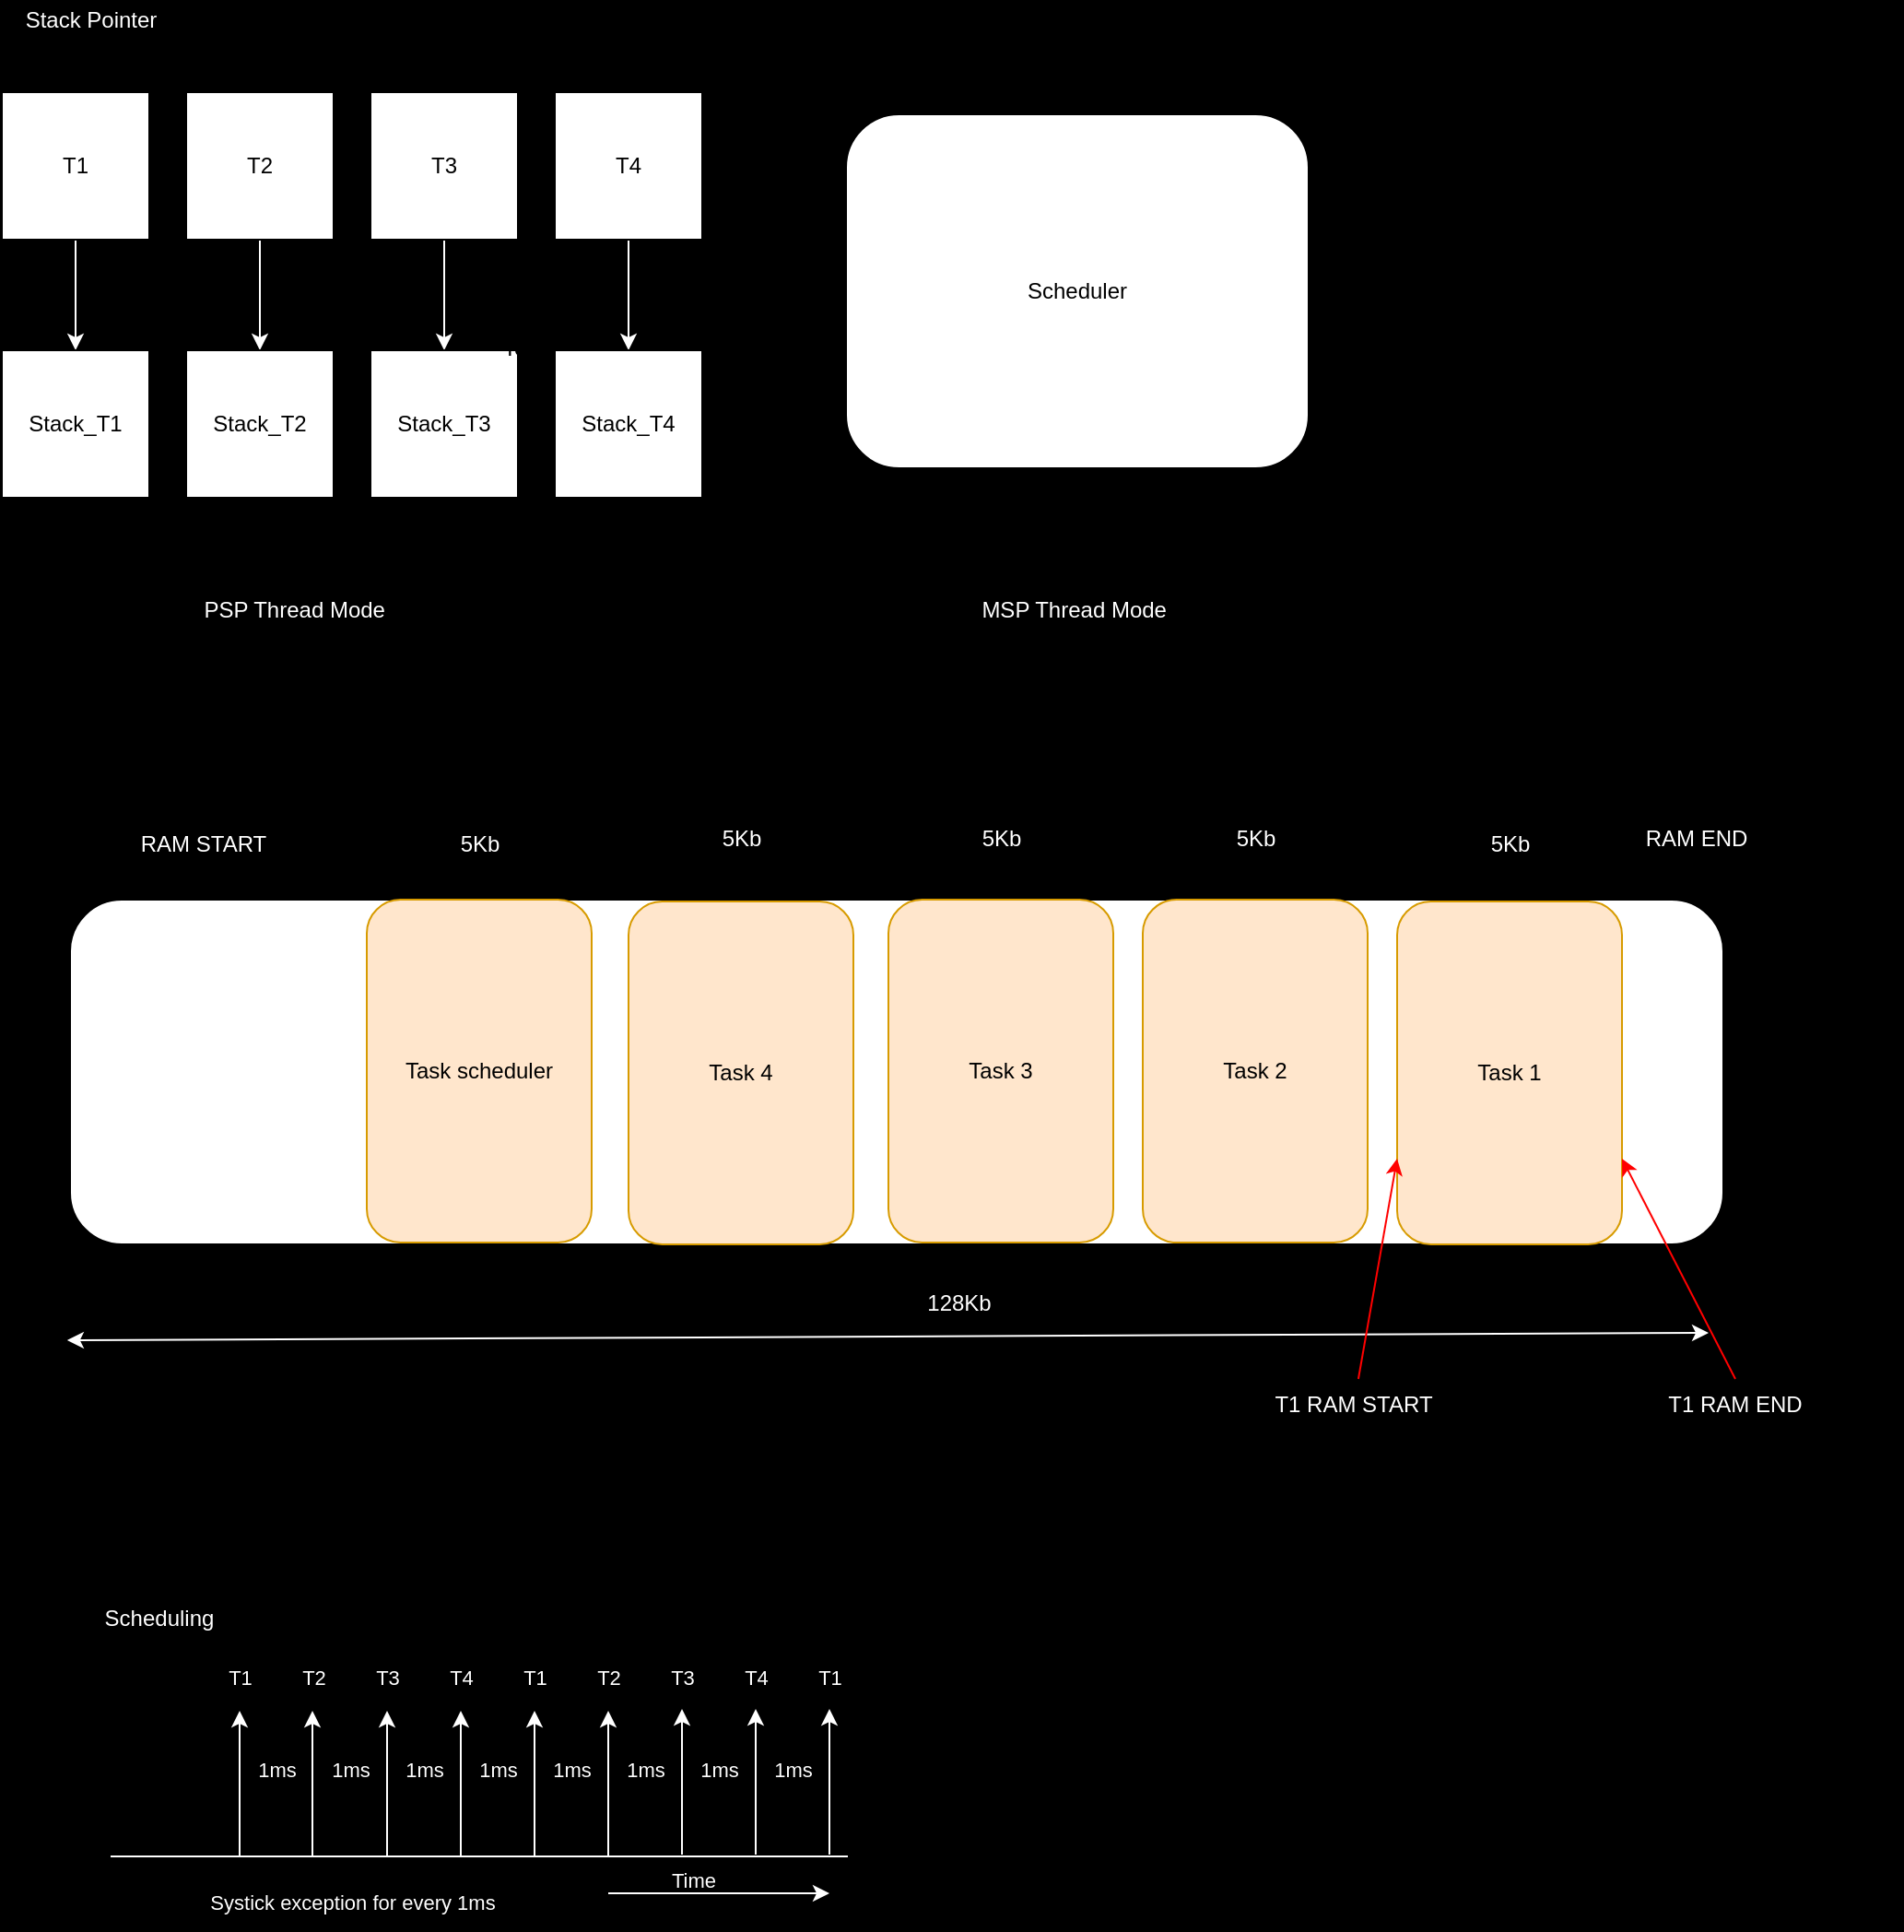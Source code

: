 <mxfile>
    <diagram id="E7ldCtruO4oG1RlkcBHm" name="Page-1">
        <mxGraphModel dx="474" dy="313" grid="0" gridSize="10" guides="1" tooltips="1" connect="1" arrows="1" fold="1" page="1" pageScale="1" pageWidth="1100" pageHeight="850" background="light-dark(#000000, #121212)" math="0" shadow="0" adaptiveColors="auto">
            <root>
                <mxCell id="0"/>
                <mxCell id="1" parent="0"/>
                <mxCell id="2" value="&lt;font style=&quot;color: light-dark(rgb(255, 255, 255), rgb(237, 237, 237));&quot;&gt;Stack Pointer&lt;/font&gt;" style="text;html=1;align=center;verticalAlign=middle;whiteSpace=wrap;rounded=0;" parent="1" vertex="1">
                    <mxGeometry x="31" y="33" width="97" height="22" as="geometry"/>
                </mxCell>
                <mxCell id="12" style="edgeStyle=none;html=1;exitX=0.5;exitY=1;exitDx=0;exitDy=0;entryX=0.5;entryY=0;entryDx=0;entryDy=0;strokeColor=light-dark(#ffffff, #ededed);" parent="1" source="3" target="8" edge="1">
                    <mxGeometry relative="1" as="geometry"/>
                </mxCell>
                <mxCell id="3" value="T1" style="whiteSpace=wrap;html=1;aspect=fixed;" parent="1" vertex="1">
                    <mxGeometry x="31" y="83" width="80" height="80" as="geometry"/>
                </mxCell>
                <mxCell id="13" style="edgeStyle=none;html=1;exitX=0.5;exitY=1;exitDx=0;exitDy=0;entryX=0.5;entryY=0;entryDx=0;entryDy=0;strokeColor=light-dark(#ffffff, #ededed);" parent="1" source="4" target="9" edge="1">
                    <mxGeometry relative="1" as="geometry">
                        <Array as="points">
                            <mxPoint x="171" y="193"/>
                        </Array>
                    </mxGeometry>
                </mxCell>
                <mxCell id="4" value="T2" style="whiteSpace=wrap;html=1;aspect=fixed;" parent="1" vertex="1">
                    <mxGeometry x="131" y="83" width="80" height="80" as="geometry"/>
                </mxCell>
                <mxCell id="14" style="edgeStyle=none;html=1;exitX=0.5;exitY=1;exitDx=0;exitDy=0;entryX=0.5;entryY=0;entryDx=0;entryDy=0;strokeColor=light-dark(#ffffff, #ededed);" parent="1" source="5" target="10" edge="1">
                    <mxGeometry relative="1" as="geometry"/>
                </mxCell>
                <mxCell id="5" value="T3" style="whiteSpace=wrap;html=1;aspect=fixed;" parent="1" vertex="1">
                    <mxGeometry x="231" y="83" width="80" height="80" as="geometry"/>
                </mxCell>
                <mxCell id="15" style="edgeStyle=none;html=1;exitX=0.5;exitY=1;exitDx=0;exitDy=0;entryX=0.5;entryY=0;entryDx=0;entryDy=0;strokeColor=light-dark(#ffffff, #ededed);" parent="1" source="6" target="7" edge="1">
                    <mxGeometry relative="1" as="geometry"/>
                </mxCell>
                <mxCell id="6" value="T4" style="whiteSpace=wrap;html=1;aspect=fixed;" parent="1" vertex="1">
                    <mxGeometry x="331" y="83" width="80" height="80" as="geometry"/>
                </mxCell>
                <mxCell id="7" value="&lt;span style=&quot;color: rgb(0, 0, 0);&quot;&gt;Stack_T4&lt;/span&gt;" style="whiteSpace=wrap;html=1;aspect=fixed;" parent="1" vertex="1">
                    <mxGeometry x="331" y="223" width="80" height="80" as="geometry"/>
                </mxCell>
                <mxCell id="8" value="Stack_T1" style="whiteSpace=wrap;html=1;aspect=fixed;" parent="1" vertex="1">
                    <mxGeometry x="31" y="223" width="80" height="80" as="geometry"/>
                </mxCell>
                <mxCell id="9" value="&lt;span style=&quot;color: rgb(0, 0, 0);&quot;&gt;Stack_T2&lt;/span&gt;" style="whiteSpace=wrap;html=1;aspect=fixed;" parent="1" vertex="1">
                    <mxGeometry x="131" y="223" width="80" height="80" as="geometry"/>
                </mxCell>
                <mxCell id="10" value="&lt;span style=&quot;color: rgb(0, 0, 0);&quot;&gt;Stack_T3&lt;/span&gt;" style="whiteSpace=wrap;html=1;aspect=fixed;" parent="1" vertex="1">
                    <mxGeometry x="231" y="223" width="80" height="80" as="geometry"/>
                </mxCell>
                <mxCell id="16" value="Scheduler" style="rounded=1;whiteSpace=wrap;html=1;" parent="1" vertex="1">
                    <mxGeometry x="489" y="95" width="251" height="192" as="geometry"/>
                </mxCell>
                <mxCell id="17" value="Text" style="text;html=1;align=center;verticalAlign=middle;whiteSpace=wrap;rounded=0;" parent="1" vertex="1">
                    <mxGeometry x="284" y="207" width="60" height="30" as="geometry"/>
                </mxCell>
                <mxCell id="18" value="&lt;font style=&quot;color: light-dark(rgb(255, 255, 255), rgb(237, 237, 237));&quot;&gt;PSP Thread Mode&amp;nbsp;&lt;/font&gt;" style="text;html=1;align=center;verticalAlign=middle;whiteSpace=wrap;rounded=0;" parent="1" vertex="1">
                    <mxGeometry x="101" y="350" width="181" height="28" as="geometry"/>
                </mxCell>
                <mxCell id="19" value="&lt;font style=&quot;color: light-dark(rgb(255, 255, 255), rgb(237, 237, 237));&quot;&gt;MSP Thread Mode&amp;nbsp;&lt;/font&gt;" style="text;html=1;align=center;verticalAlign=middle;whiteSpace=wrap;rounded=0;" parent="1" vertex="1">
                    <mxGeometry x="524" y="350" width="181" height="28" as="geometry"/>
                </mxCell>
                <mxCell id="20" value="" style="rounded=1;whiteSpace=wrap;html=1;" vertex="1" parent="1">
                    <mxGeometry x="68" y="521" width="897" height="187" as="geometry"/>
                </mxCell>
                <mxCell id="21" value="&lt;font style=&quot;color: light-dark(rgb(255, 255, 255), rgb(237, 237, 237));&quot;&gt;RAM START&lt;/font&gt;" style="text;html=1;align=center;verticalAlign=middle;whiteSpace=wrap;rounded=0;" vertex="1" parent="1">
                    <mxGeometry x="50" y="477" width="181" height="28" as="geometry"/>
                </mxCell>
                <mxCell id="22" value="Task scheduler" style="rounded=1;whiteSpace=wrap;html=1;fillColor=#ffe6cc;strokeColor=#d79b00;" vertex="1" parent="1">
                    <mxGeometry x="229" y="521" width="122" height="186" as="geometry"/>
                </mxCell>
                <mxCell id="23" value="Task 4" style="rounded=1;whiteSpace=wrap;html=1;fillColor=#ffe6cc;strokeColor=#d79b00;" vertex="1" parent="1">
                    <mxGeometry x="371" y="522" width="122" height="186" as="geometry"/>
                </mxCell>
                <mxCell id="24" value="Task 3" style="rounded=1;whiteSpace=wrap;html=1;fillColor=#ffe6cc;strokeColor=#d79b00;" vertex="1" parent="1">
                    <mxGeometry x="512" y="521" width="122" height="186" as="geometry"/>
                </mxCell>
                <mxCell id="25" value="Task 2" style="rounded=1;whiteSpace=wrap;html=1;fillColor=#ffe6cc;strokeColor=#d79b00;" vertex="1" parent="1">
                    <mxGeometry x="650" y="521" width="122" height="186" as="geometry"/>
                </mxCell>
                <mxCell id="26" value="Task 1" style="rounded=1;whiteSpace=wrap;html=1;fillColor=#ffe6cc;strokeColor=#d79b00;" vertex="1" parent="1">
                    <mxGeometry x="788" y="522" width="122" height="186" as="geometry"/>
                </mxCell>
                <mxCell id="27" value="&lt;font style=&quot;color: light-dark(rgb(255, 255, 255), rgb(237, 237, 237));&quot;&gt;5Kb&lt;/font&gt;" style="text;html=1;align=center;verticalAlign=middle;whiteSpace=wrap;rounded=0;" vertex="1" parent="1">
                    <mxGeometry x="199.5" y="477" width="181" height="28" as="geometry"/>
                </mxCell>
                <mxCell id="28" value="&lt;font style=&quot;color: light-dark(rgb(255, 255, 255), rgb(237, 237, 237));&quot;&gt;5Kb&lt;/font&gt;" style="text;html=1;align=center;verticalAlign=middle;whiteSpace=wrap;rounded=0;" vertex="1" parent="1">
                    <mxGeometry x="482.5" y="474" width="181" height="28" as="geometry"/>
                </mxCell>
                <mxCell id="29" value="&lt;font style=&quot;color: light-dark(rgb(255, 255, 255), rgb(237, 237, 237));&quot;&gt;5Kb&lt;/font&gt;" style="text;html=1;align=center;verticalAlign=middle;whiteSpace=wrap;rounded=0;" vertex="1" parent="1">
                    <mxGeometry x="620.5" y="474" width="181" height="28" as="geometry"/>
                </mxCell>
                <mxCell id="30" value="&lt;font style=&quot;color: light-dark(rgb(255, 255, 255), rgb(237, 237, 237));&quot;&gt;5Kb&lt;/font&gt;" style="text;html=1;align=center;verticalAlign=middle;whiteSpace=wrap;rounded=0;" vertex="1" parent="1">
                    <mxGeometry x="758.5" y="477" width="181" height="28" as="geometry"/>
                </mxCell>
                <mxCell id="31" value="&lt;font style=&quot;color: light-dark(rgb(255, 255, 255), rgb(237, 237, 237));&quot;&gt;5Kb&lt;/font&gt;" style="text;html=1;align=center;verticalAlign=middle;whiteSpace=wrap;rounded=0;" vertex="1" parent="1">
                    <mxGeometry x="341.5" y="474" width="181" height="28" as="geometry"/>
                </mxCell>
                <mxCell id="32" value="" style="endArrow=classic;startArrow=classic;html=1;strokeColor=light-dark(#ffffff, #ededed);" edge="1" parent="1">
                    <mxGeometry width="50" height="50" relative="1" as="geometry">
                        <mxPoint x="66.429" y="760" as="sourcePoint"/>
                        <mxPoint x="957" y="756" as="targetPoint"/>
                    </mxGeometry>
                </mxCell>
                <mxCell id="33" value="&lt;font style=&quot;color: light-dark(rgb(255, 255, 255), rgb(237, 237, 237));&quot;&gt;128Kb&lt;/font&gt;" style="text;html=1;align=center;verticalAlign=middle;whiteSpace=wrap;rounded=0;" vertex="1" parent="1">
                    <mxGeometry x="460" y="726" width="181" height="28" as="geometry"/>
                </mxCell>
                <mxCell id="34" value="&lt;font style=&quot;color: light-dark(rgb(255, 255, 255), rgb(237, 237, 237));&quot;&gt;RAM END&lt;/font&gt;" style="text;html=1;align=center;verticalAlign=middle;whiteSpace=wrap;rounded=0;" vertex="1" parent="1">
                    <mxGeometry x="860" y="474" width="181" height="28" as="geometry"/>
                </mxCell>
                <mxCell id="36" value="&lt;font style=&quot;color: light-dark(rgb(255, 255, 255), rgb(237, 237, 237));&quot;&gt;T1 RAM END&lt;/font&gt;" style="text;html=1;align=center;verticalAlign=middle;whiteSpace=wrap;rounded=0;" vertex="1" parent="1">
                    <mxGeometry x="881" y="781" width="181" height="28" as="geometry"/>
                </mxCell>
                <mxCell id="38" style="edgeStyle=none;html=1;entryX=0;entryY=0.75;entryDx=0;entryDy=0;strokeColor=light-dark(#ff0000, #ededed);" edge="1" parent="1" source="37" target="26">
                    <mxGeometry relative="1" as="geometry"/>
                </mxCell>
                <mxCell id="37" value="&lt;font style=&quot;color: light-dark(rgb(255, 255, 255), rgb(237, 237, 237));&quot;&gt;T1 RAM START&lt;/font&gt;" style="text;html=1;align=center;verticalAlign=middle;whiteSpace=wrap;rounded=0;" vertex="1" parent="1">
                    <mxGeometry x="674" y="781" width="181" height="28" as="geometry"/>
                </mxCell>
                <mxCell id="39" style="edgeStyle=none;html=1;exitX=0.5;exitY=0;exitDx=0;exitDy=0;entryX=1;entryY=0.75;entryDx=0;entryDy=0;strokeColor=light-dark(#ff0000, #ededed);" edge="1" parent="1" source="36" target="26">
                    <mxGeometry relative="1" as="geometry"/>
                </mxCell>
                <mxCell id="40" value="&lt;font style=&quot;color: light-dark(rgb(255, 255, 255), rgb(237, 237, 237));&quot;&gt;Scheduling&lt;/font&gt;" style="text;html=1;align=center;verticalAlign=middle;whiteSpace=wrap;rounded=0;" vertex="1" parent="1">
                    <mxGeometry x="68" y="900" width="97" height="22" as="geometry"/>
                </mxCell>
                <mxCell id="41" value="" style="endArrow=none;html=1;" edge="1" parent="1">
                    <mxGeometry width="50" height="50" relative="1" as="geometry">
                        <mxPoint x="267" y="941" as="sourcePoint"/>
                        <mxPoint x="317" y="891" as="targetPoint"/>
                    </mxGeometry>
                </mxCell>
                <mxCell id="45" value="" style="endArrow=none;html=1;rounded=1;strokeColor=light-dark(#ffffff, #ededed);align=center;verticalAlign=middle;fontFamily=Helvetica;fontSize=11;fontColor=default;labelBackgroundColor=default;" edge="1" parent="1">
                    <mxGeometry width="50" height="50" relative="1" as="geometry">
                        <mxPoint x="90" y="1040" as="sourcePoint"/>
                        <mxPoint x="490" y="1040" as="targetPoint"/>
                    </mxGeometry>
                </mxCell>
                <mxCell id="46" value="" style="endArrow=classic;html=1;rounded=1;strokeColor=light-dark(#ffffff, #ededed);align=center;verticalAlign=middle;fontFamily=Helvetica;fontSize=11;fontColor=default;labelBackgroundColor=default;" edge="1" parent="1">
                    <mxGeometry width="50" height="50" relative="1" as="geometry">
                        <mxPoint x="160" y="1040" as="sourcePoint"/>
                        <mxPoint x="160" y="961" as="targetPoint"/>
                    </mxGeometry>
                </mxCell>
                <mxCell id="47" value="" style="endArrow=classic;html=1;rounded=1;strokeColor=light-dark(#ffffff, #ededed);align=center;verticalAlign=middle;fontFamily=Helvetica;fontSize=11;fontColor=default;labelBackgroundColor=default;" edge="1" parent="1">
                    <mxGeometry width="50" height="50" relative="1" as="geometry">
                        <mxPoint x="240" y="1040" as="sourcePoint"/>
                        <mxPoint x="240" y="961" as="targetPoint"/>
                    </mxGeometry>
                </mxCell>
                <mxCell id="48" value="" style="endArrow=classic;html=1;rounded=1;strokeColor=light-dark(#ffffff, #ededed);align=center;verticalAlign=middle;fontFamily=Helvetica;fontSize=11;fontColor=default;labelBackgroundColor=default;" edge="1" parent="1">
                    <mxGeometry width="50" height="50" relative="1" as="geometry">
                        <mxPoint x="320" y="1040" as="sourcePoint"/>
                        <mxPoint x="320" y="961" as="targetPoint"/>
                    </mxGeometry>
                </mxCell>
                <mxCell id="49" value="" style="endArrow=classic;html=1;rounded=1;strokeColor=light-dark(#ffffff, #ededed);align=center;verticalAlign=middle;fontFamily=Helvetica;fontSize=11;fontColor=default;labelBackgroundColor=default;" edge="1" parent="1">
                    <mxGeometry width="50" height="50" relative="1" as="geometry">
                        <mxPoint x="199.5" y="1040" as="sourcePoint"/>
                        <mxPoint x="199.5" y="961" as="targetPoint"/>
                    </mxGeometry>
                </mxCell>
                <mxCell id="50" value="" style="endArrow=classic;html=1;rounded=1;strokeColor=light-dark(#ffffff, #ededed);align=center;verticalAlign=middle;fontFamily=Helvetica;fontSize=11;fontColor=default;labelBackgroundColor=default;" edge="1" parent="1">
                    <mxGeometry width="50" height="50" relative="1" as="geometry">
                        <mxPoint x="280" y="1040" as="sourcePoint"/>
                        <mxPoint x="280" y="961" as="targetPoint"/>
                    </mxGeometry>
                </mxCell>
                <mxCell id="51" value="" style="endArrow=classic;html=1;rounded=1;strokeColor=light-dark(#ffffff, #ededed);align=center;verticalAlign=middle;fontFamily=Helvetica;fontSize=11;fontColor=default;labelBackgroundColor=default;" edge="1" parent="1">
                    <mxGeometry width="50" height="50" relative="1" as="geometry">
                        <mxPoint x="360" y="1040" as="sourcePoint"/>
                        <mxPoint x="360" y="961" as="targetPoint"/>
                    </mxGeometry>
                </mxCell>
                <mxCell id="55" value="" style="endArrow=classic;html=1;rounded=1;strokeColor=light-dark(#ffffff, #ededed);align=center;verticalAlign=middle;fontFamily=Helvetica;fontSize=11;fontColor=default;labelBackgroundColor=default;" edge="1" parent="1">
                    <mxGeometry width="50" height="50" relative="1" as="geometry">
                        <mxPoint x="440" y="1039" as="sourcePoint"/>
                        <mxPoint x="440" y="960" as="targetPoint"/>
                    </mxGeometry>
                </mxCell>
                <mxCell id="56" value="" style="endArrow=classic;html=1;rounded=1;strokeColor=light-dark(#ffffff, #ededed);align=center;verticalAlign=middle;fontFamily=Helvetica;fontSize=11;fontColor=default;labelBackgroundColor=default;" edge="1" parent="1">
                    <mxGeometry width="50" height="50" relative="1" as="geometry">
                        <mxPoint x="400" y="1039" as="sourcePoint"/>
                        <mxPoint x="400" y="960" as="targetPoint"/>
                    </mxGeometry>
                </mxCell>
                <mxCell id="57" value="" style="endArrow=classic;html=1;rounded=1;strokeColor=light-dark(#ffffff, #ededed);align=center;verticalAlign=middle;fontFamily=Helvetica;fontSize=11;fontColor=default;labelBackgroundColor=default;" edge="1" parent="1">
                    <mxGeometry width="50" height="50" relative="1" as="geometry">
                        <mxPoint x="480" y="1039" as="sourcePoint"/>
                        <mxPoint x="480" y="960" as="targetPoint"/>
                    </mxGeometry>
                </mxCell>
                <mxCell id="58" value="1ms" style="text;html=1;align=center;verticalAlign=middle;resizable=0;points=[];autosize=1;strokeColor=none;fillColor=none;fontFamily=Helvetica;fontSize=11;fontColor=light-dark(#ffffff, #ededed);labelBackgroundColor=none;" vertex="1" parent="1">
                    <mxGeometry x="160" y="978" width="40" height="30" as="geometry"/>
                </mxCell>
                <mxCell id="59" value="1ms" style="text;html=1;align=center;verticalAlign=middle;resizable=0;points=[];autosize=1;strokeColor=none;fillColor=none;fontFamily=Helvetica;fontSize=11;fontColor=light-dark(#ffffff, #ededed);labelBackgroundColor=none;" vertex="1" parent="1">
                    <mxGeometry x="200" y="978" width="40" height="30" as="geometry"/>
                </mxCell>
                <mxCell id="60" value="1ms" style="text;html=1;align=center;verticalAlign=middle;resizable=0;points=[];autosize=1;strokeColor=none;fillColor=none;fontFamily=Helvetica;fontSize=11;fontColor=light-dark(#ffffff, #ededed);labelBackgroundColor=none;" vertex="1" parent="1">
                    <mxGeometry x="240" y="978" width="40" height="30" as="geometry"/>
                </mxCell>
                <mxCell id="61" value="1ms" style="text;html=1;align=center;verticalAlign=middle;resizable=0;points=[];autosize=1;strokeColor=none;fillColor=none;fontFamily=Helvetica;fontSize=11;fontColor=light-dark(#ffffff, #ededed);labelBackgroundColor=none;" vertex="1" parent="1">
                    <mxGeometry x="280" y="978" width="40" height="30" as="geometry"/>
                </mxCell>
                <mxCell id="62" value="1ms" style="text;html=1;align=center;verticalAlign=middle;resizable=0;points=[];autosize=1;strokeColor=none;fillColor=none;fontFamily=Helvetica;fontSize=11;fontColor=light-dark(#ffffff, #ededed);labelBackgroundColor=none;" vertex="1" parent="1">
                    <mxGeometry x="320" y="978" width="40" height="30" as="geometry"/>
                </mxCell>
                <mxCell id="63" value="1ms" style="text;html=1;align=center;verticalAlign=middle;resizable=0;points=[];autosize=1;strokeColor=none;fillColor=none;fontFamily=Helvetica;fontSize=11;fontColor=light-dark(#ffffff, #ededed);labelBackgroundColor=none;" vertex="1" parent="1">
                    <mxGeometry x="360" y="978" width="40" height="30" as="geometry"/>
                </mxCell>
                <mxCell id="64" value="1ms" style="text;html=1;align=center;verticalAlign=middle;resizable=0;points=[];autosize=1;strokeColor=none;fillColor=none;fontFamily=Helvetica;fontSize=11;fontColor=light-dark(#ffffff, #ededed);labelBackgroundColor=none;" vertex="1" parent="1">
                    <mxGeometry x="400" y="978" width="40" height="30" as="geometry"/>
                </mxCell>
                <mxCell id="65" value="1ms" style="text;html=1;align=center;verticalAlign=middle;resizable=0;points=[];autosize=1;strokeColor=none;fillColor=none;fontFamily=Helvetica;fontSize=11;fontColor=light-dark(#ffffff, #ededed);labelBackgroundColor=none;" vertex="1" parent="1">
                    <mxGeometry x="440" y="978" width="40" height="30" as="geometry"/>
                </mxCell>
                <mxCell id="66" value="T1" style="text;html=1;align=center;verticalAlign=middle;resizable=0;points=[];autosize=1;strokeColor=none;fillColor=none;fontFamily=Helvetica;fontSize=11;fontColor=light-dark(#ffffff, #ededed);labelBackgroundColor=none;" vertex="1" parent="1">
                    <mxGeometry x="140" y="928" width="40" height="30" as="geometry"/>
                </mxCell>
                <mxCell id="67" value="T2" style="text;html=1;align=center;verticalAlign=middle;resizable=0;points=[];autosize=1;strokeColor=none;fillColor=none;fontFamily=Helvetica;fontSize=11;fontColor=light-dark(#ffffff, #ededed);labelBackgroundColor=none;" vertex="1" parent="1">
                    <mxGeometry x="180" y="928" width="40" height="30" as="geometry"/>
                </mxCell>
                <mxCell id="68" value="T3" style="text;html=1;align=center;verticalAlign=middle;resizable=0;points=[];autosize=1;strokeColor=none;fillColor=none;fontFamily=Helvetica;fontSize=11;fontColor=light-dark(#ffffff, #ededed);labelBackgroundColor=none;" vertex="1" parent="1">
                    <mxGeometry x="220" y="928" width="40" height="30" as="geometry"/>
                </mxCell>
                <mxCell id="70" value="T4" style="text;html=1;align=center;verticalAlign=middle;resizable=0;points=[];autosize=1;strokeColor=none;fillColor=none;fontFamily=Helvetica;fontSize=11;fontColor=light-dark(#ffffff, #ededed);labelBackgroundColor=none;" vertex="1" parent="1">
                    <mxGeometry x="260" y="928" width="40" height="30" as="geometry"/>
                </mxCell>
                <mxCell id="75" value="T1" style="text;html=1;align=center;verticalAlign=middle;resizable=0;points=[];autosize=1;strokeColor=none;fillColor=none;fontFamily=Helvetica;fontSize=11;fontColor=light-dark(#ffffff, #ededed);labelBackgroundColor=none;" vertex="1" parent="1">
                    <mxGeometry x="300" y="928" width="40" height="30" as="geometry"/>
                </mxCell>
                <mxCell id="76" value="T2" style="text;html=1;align=center;verticalAlign=middle;resizable=0;points=[];autosize=1;strokeColor=none;fillColor=none;fontFamily=Helvetica;fontSize=11;fontColor=light-dark(#ffffff, #ededed);labelBackgroundColor=none;" vertex="1" parent="1">
                    <mxGeometry x="340" y="928" width="40" height="30" as="geometry"/>
                </mxCell>
                <mxCell id="77" value="T3" style="text;html=1;align=center;verticalAlign=middle;resizable=0;points=[];autosize=1;strokeColor=none;fillColor=none;fontFamily=Helvetica;fontSize=11;fontColor=light-dark(#ffffff, #ededed);labelBackgroundColor=none;" vertex="1" parent="1">
                    <mxGeometry x="380" y="928" width="40" height="30" as="geometry"/>
                </mxCell>
                <mxCell id="78" value="T4" style="text;html=1;align=center;verticalAlign=middle;resizable=0;points=[];autosize=1;strokeColor=none;fillColor=none;fontFamily=Helvetica;fontSize=11;fontColor=light-dark(#ffffff, #ededed);labelBackgroundColor=none;" vertex="1" parent="1">
                    <mxGeometry x="420" y="928" width="40" height="30" as="geometry"/>
                </mxCell>
                <mxCell id="79" value="T1" style="text;html=1;align=center;verticalAlign=middle;resizable=0;points=[];autosize=1;strokeColor=none;fillColor=none;fontFamily=Helvetica;fontSize=11;fontColor=light-dark(#ffffff, #ededed);labelBackgroundColor=none;" vertex="1" parent="1">
                    <mxGeometry x="460" y="928" width="40" height="30" as="geometry"/>
                </mxCell>
                <mxCell id="80" value="" style="endArrow=classic;html=1;rounded=1;strokeColor=light-dark(#ffffff, #ededed);align=center;verticalAlign=middle;fontFamily=Helvetica;fontSize=11;fontColor=default;labelBackgroundColor=default;" edge="1" parent="1">
                    <mxGeometry width="50" height="50" relative="1" as="geometry">
                        <mxPoint x="360" y="1060" as="sourcePoint"/>
                        <mxPoint x="480" y="1060" as="targetPoint"/>
                    </mxGeometry>
                </mxCell>
                <mxCell id="82" value="Time" style="text;html=1;align=center;verticalAlign=middle;resizable=0;points=[];autosize=1;strokeColor=none;fillColor=none;fontFamily=Helvetica;fontSize=11;fontColor=light-dark(#ffffff, #ededed);labelBackgroundColor=none;" vertex="1" parent="1">
                    <mxGeometry x="380.5" y="1038" width="50" height="30" as="geometry"/>
                </mxCell>
                <mxCell id="83" value="Systick exception for every 1ms" style="text;html=1;align=center;verticalAlign=middle;resizable=0;points=[];autosize=1;strokeColor=none;fillColor=none;fontFamily=Helvetica;fontSize=11;fontColor=light-dark(#ffffff, #ededed);labelBackgroundColor=none;" vertex="1" parent="1">
                    <mxGeometry x="131" y="1050" width="180" height="30" as="geometry"/>
                </mxCell>
            </root>
        </mxGraphModel>
    </diagram>
</mxfile>